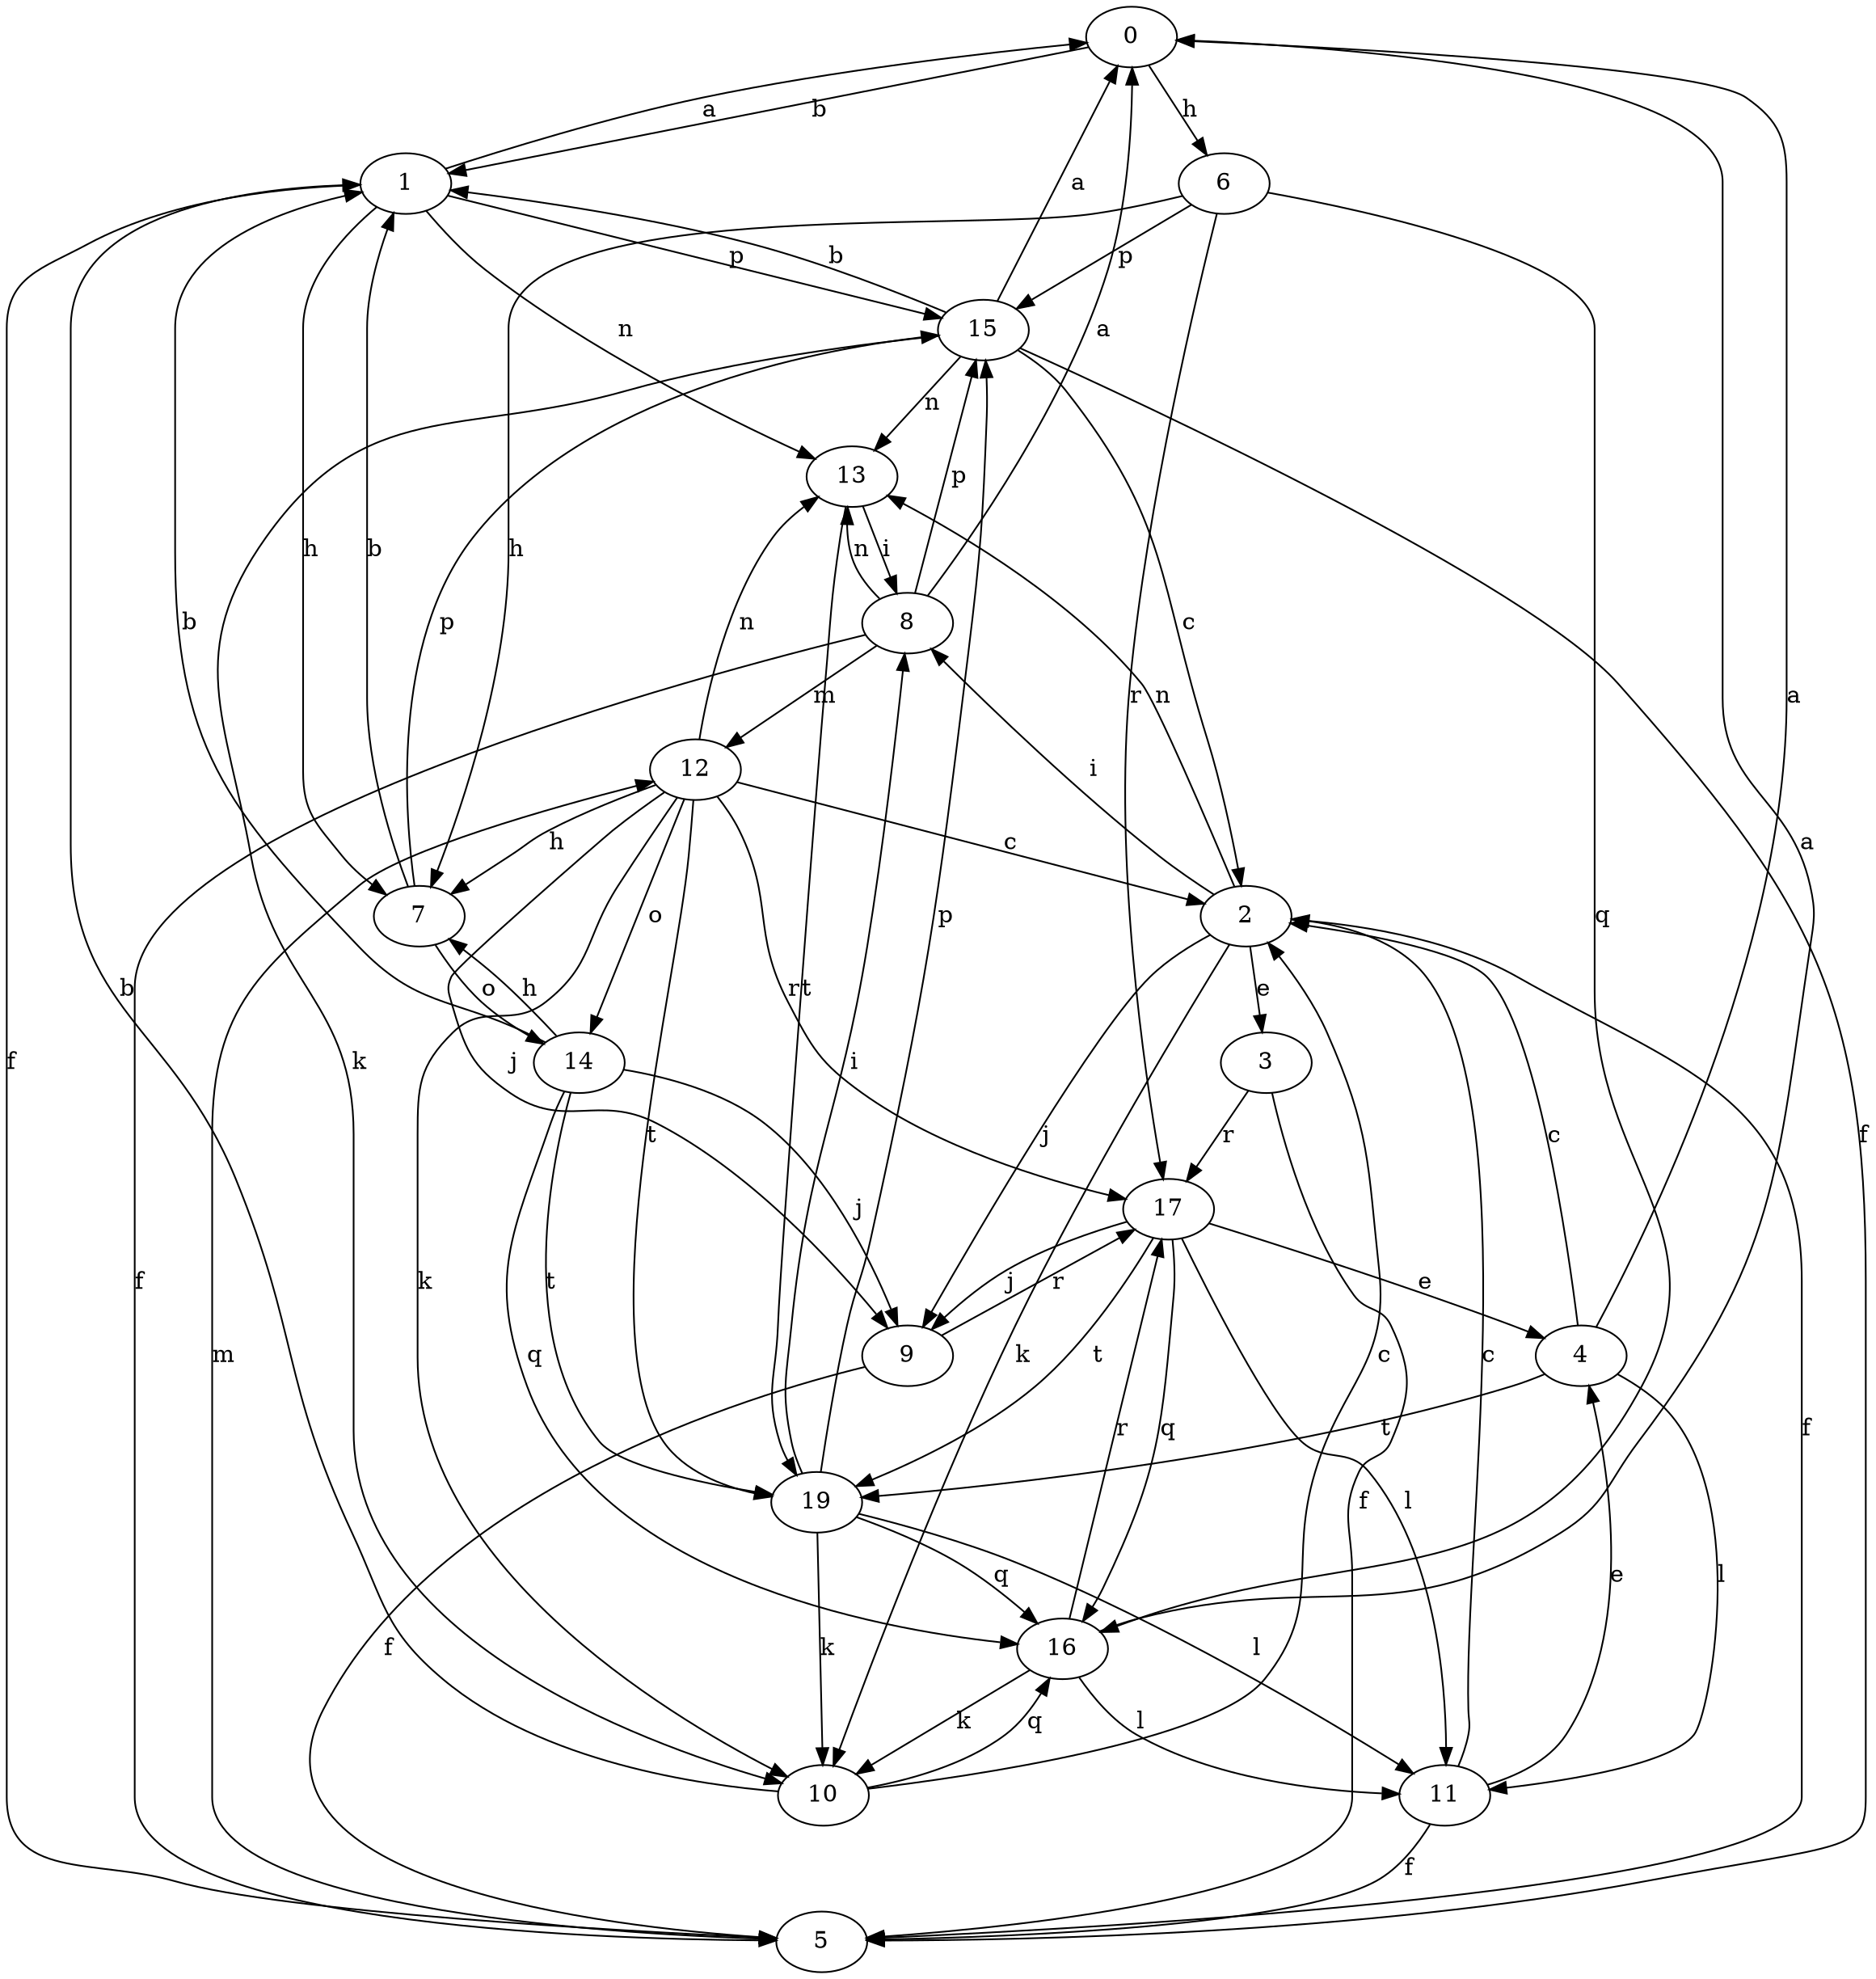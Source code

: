strict digraph  {
0;
1;
2;
3;
4;
5;
6;
7;
8;
9;
10;
11;
12;
13;
14;
15;
16;
17;
19;
0 -> 1  [label=b];
0 -> 6  [label=h];
1 -> 0  [label=a];
1 -> 5  [label=f];
1 -> 7  [label=h];
1 -> 13  [label=n];
1 -> 15  [label=p];
2 -> 3  [label=e];
2 -> 5  [label=f];
2 -> 8  [label=i];
2 -> 9  [label=j];
2 -> 10  [label=k];
2 -> 13  [label=n];
3 -> 5  [label=f];
3 -> 17  [label=r];
4 -> 0  [label=a];
4 -> 2  [label=c];
4 -> 11  [label=l];
4 -> 19  [label=t];
5 -> 12  [label=m];
6 -> 7  [label=h];
6 -> 15  [label=p];
6 -> 16  [label=q];
6 -> 17  [label=r];
7 -> 1  [label=b];
7 -> 14  [label=o];
7 -> 15  [label=p];
8 -> 0  [label=a];
8 -> 5  [label=f];
8 -> 12  [label=m];
8 -> 13  [label=n];
8 -> 15  [label=p];
9 -> 5  [label=f];
9 -> 17  [label=r];
10 -> 1  [label=b];
10 -> 2  [label=c];
10 -> 16  [label=q];
11 -> 2  [label=c];
11 -> 4  [label=e];
11 -> 5  [label=f];
12 -> 2  [label=c];
12 -> 7  [label=h];
12 -> 9  [label=j];
12 -> 10  [label=k];
12 -> 13  [label=n];
12 -> 14  [label=o];
12 -> 17  [label=r];
12 -> 19  [label=t];
13 -> 8  [label=i];
13 -> 19  [label=t];
14 -> 1  [label=b];
14 -> 7  [label=h];
14 -> 9  [label=j];
14 -> 16  [label=q];
14 -> 19  [label=t];
15 -> 0  [label=a];
15 -> 1  [label=b];
15 -> 2  [label=c];
15 -> 5  [label=f];
15 -> 10  [label=k];
15 -> 13  [label=n];
16 -> 0  [label=a];
16 -> 10  [label=k];
16 -> 11  [label=l];
16 -> 17  [label=r];
17 -> 4  [label=e];
17 -> 9  [label=j];
17 -> 11  [label=l];
17 -> 16  [label=q];
17 -> 19  [label=t];
19 -> 8  [label=i];
19 -> 10  [label=k];
19 -> 11  [label=l];
19 -> 15  [label=p];
19 -> 16  [label=q];
}
